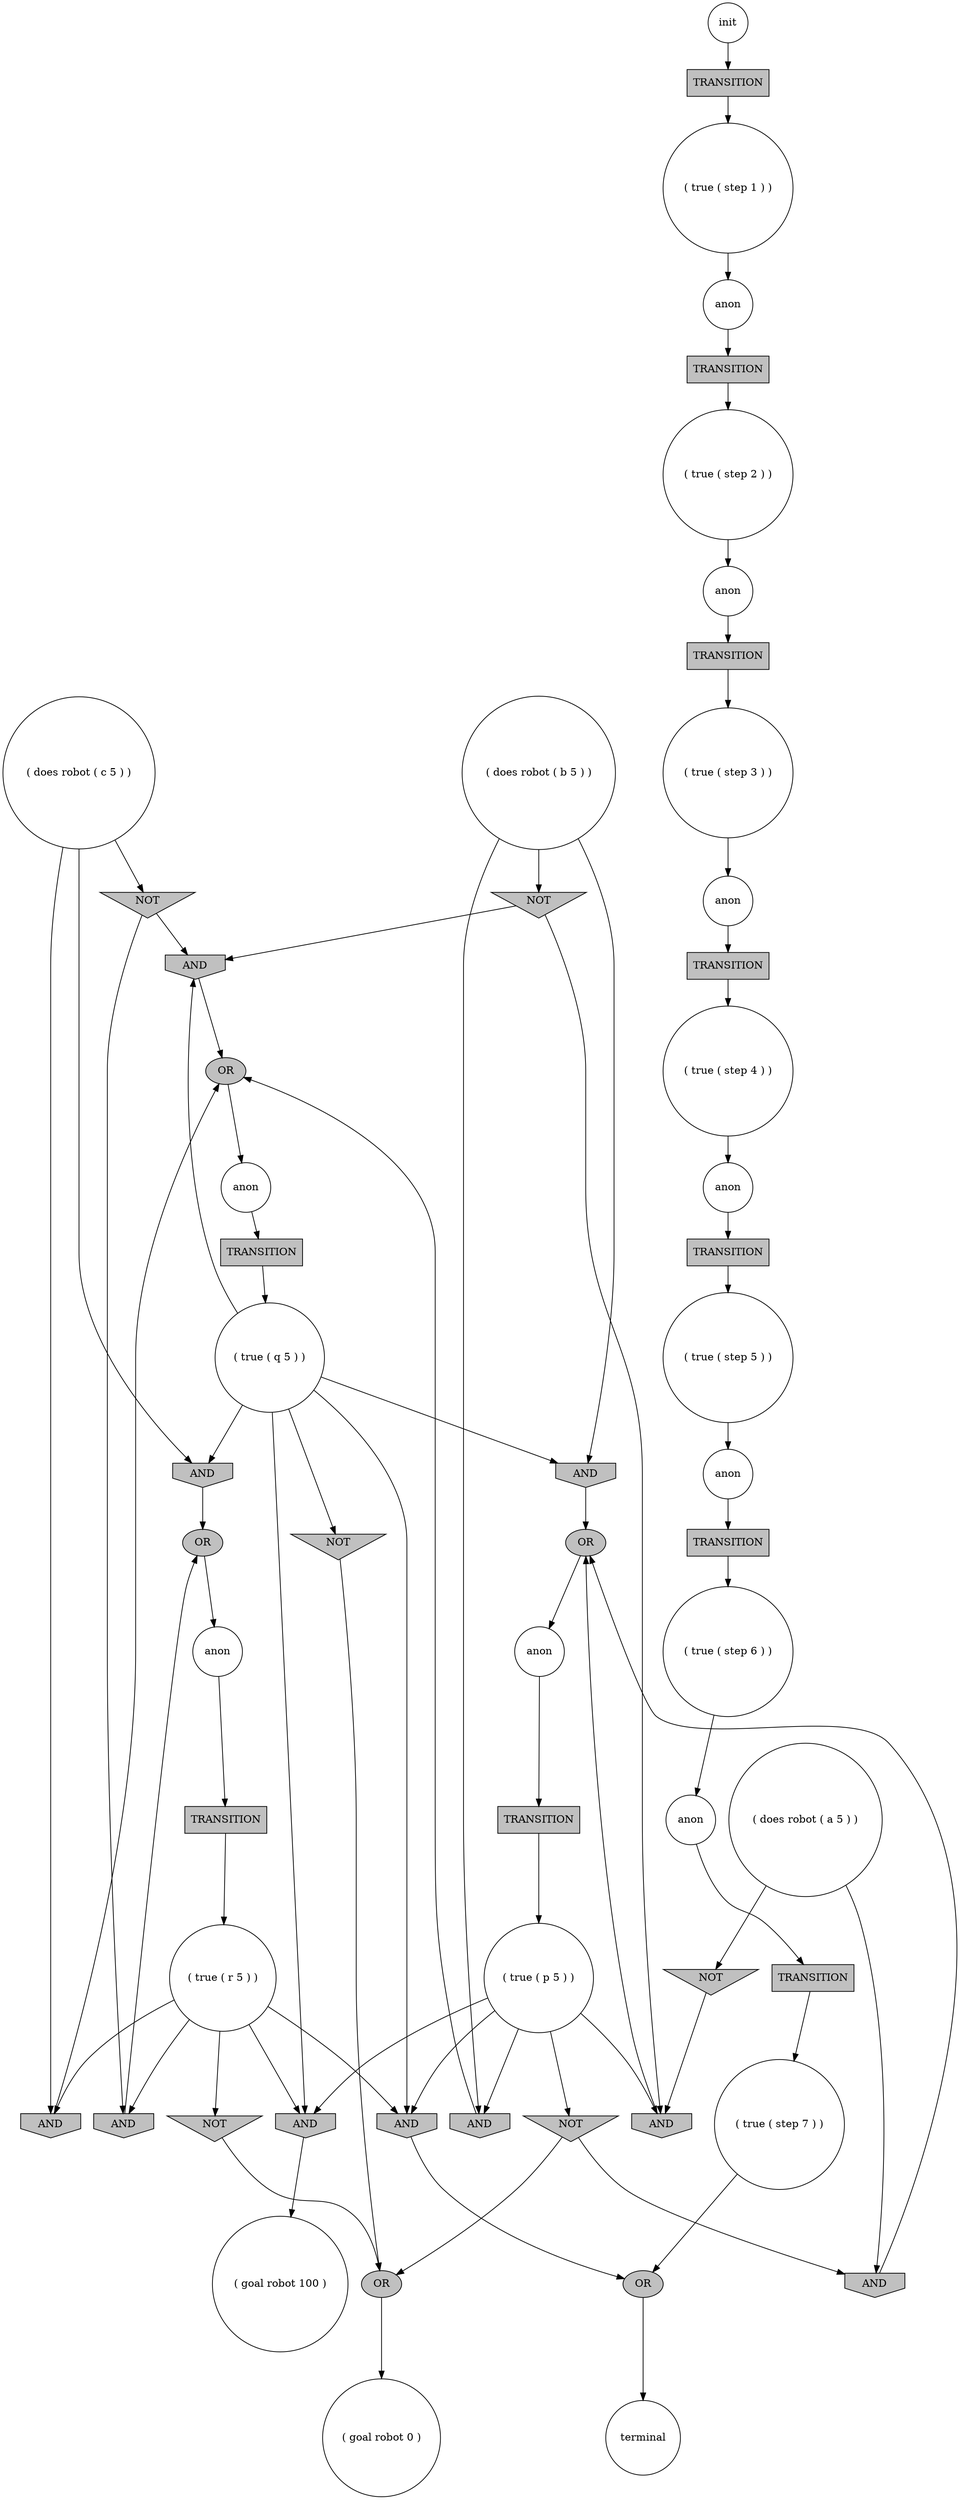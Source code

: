 digraph propNet
{
	"@113e1b3c"[shape=invtriangle, style= filled, fillcolor=grey, label="NOT"]; "@113e1b3c"->"@642d5125"; "@113e1b3c"->"@5ca5891"; 
	"@2743e70"[shape=invtriangle, style= filled, fillcolor=grey, label="NOT"]; "@2743e70"->"@642d5125"; "@2743e70"->"@6f9f9212"; 
	"@3b96d19c"[shape=circle, style= filled, fillcolor=white, label="( true ( step 1 ) )"]; "@3b96d19c"->"@633c3b94"; 
	"@3233b36"[shape=box, style= filled, fillcolor=grey, label="TRANSITION"]; "@3233b36"->"@3da6c0cc"; 
	"@29079f11"[shape=circle, style= filled, fillcolor=white, label="( true ( step 5 ) )"]; "@29079f11"->"@58ff6ccc"; 
	"@58ff6ccc"[shape=circle, style= filled, fillcolor=white, label="anon"]; "@58ff6ccc"->"@64f2acc"; 
	"@29deaf9f"[shape=circle, style= filled, fillcolor=white, label="anon"]; "@29deaf9f"->"@6e1d2046"; 
	"@56750e38"[shape=circle, style= filled, fillcolor=white, label="( goal robot 100 )"]; 
	"@59340f67"[shape=circle, style= filled, fillcolor=white, label="anon"]; "@59340f67"->"@68240e90"; 
	"@6e1d2046"[shape=box, style= filled, fillcolor=grey, label="TRANSITION"]; "@6e1d2046"->"@263894cb"; 
	"@7bc6e7b0"[shape=ellipse, style= filled, fillcolor=grey, label="OR"]; "@7bc6e7b0"->"@6e6b21a"; 
	"@4e66a218"[shape=ellipse, style= filled, fillcolor=grey, label="OR"]; "@4e66a218"->"@54488ea8"; 
	"@64f2acc"[shape=box, style= filled, fillcolor=grey, label="TRANSITION"]; "@64f2acc"->"@57bb72bf"; 
	"@2e974812"[shape=circle, style= filled, fillcolor=white, label="anon"]; "@2e974812"->"@3233b36"; 
	"@3cf01077"[shape=box, style= filled, fillcolor=grey, label="TRANSITION"]; "@3cf01077"->"@124d3750"; 
	"@c95ce09"[shape=invhouse, style= filled, fillcolor=grey, label="AND"]; "@c95ce09"->"@173d1f81"; 
	"@768d6c2d"[shape=circle, style= filled, fillcolor=white, label="( true ( r 5 ) )"]; "@768d6c2d"->"@103b042"; "@768d6c2d"->"@4027bf45"; "@768d6c2d"->"@7eb7ab20"; "@768d6c2d"->"@5ca5891"; "@768d6c2d"->"@5d92da7c"; 
	"@633c3b94"[shape=circle, style= filled, fillcolor=white, label="anon"]; "@633c3b94"->"@3cf01077"; 
	"@4c670ed6"[shape=circle, style= filled, fillcolor=white, label="anon"]; "@4c670ed6"->"@52e2dc2e"; 
	"@68240e90"[shape=box, style= filled, fillcolor=grey, label="TRANSITION"]; "@68240e90"->"@220931c1"; 
	"@67b8cce"[shape=circle, style= filled, fillcolor=white, label="anon"]; "@67b8cce"->"@7d2f54d0"; 
	"@a21a17"[shape=box, style= filled, fillcolor=grey, label="TRANSITION"]; "@a21a17"->"@3b96d19c"; 
	"@3cedd655"[shape=circle, style= filled, fillcolor=white, label="init"]; "@3cedd655"->"@a21a17"; 
	"@d376f8d"[shape=circle, style= filled, fillcolor=white, label="( does robot ( c 5 ) )"]; "@d376f8d"->"@113e1b3c"; "@d376f8d"->"@c95ce09"; "@d376f8d"->"@5d92da7c"; 
	"@173d1f81"[shape=ellipse, style= filled, fillcolor=grey, label="OR"]; "@173d1f81"->"@4c670ed6"; 
	"@2b61c3de"[shape=circle, style= filled, fillcolor=white, label="anon"]; "@2b61c3de"->"@135f5829"; 
	"@57978757"[shape=circle, style= filled, fillcolor=white, label="anon"]; "@57978757"->"@1662c963"; 
	"@52e2dc2e"[shape=box, style= filled, fillcolor=grey, label="TRANSITION"]; "@52e2dc2e"->"@768d6c2d"; 
	"@54488ea8"[shape=circle, style= filled, fillcolor=white, label="terminal"]; 
	"@263894cb"[shape=circle, style= filled, fillcolor=white, label="( true ( p 5 ) )"]; "@263894cb"->"@103b042"; "@263894cb"->"@785abbbe"; "@263894cb"->"@7eb7ab20"; "@263894cb"->"@7e0a4b71"; "@263894cb"->"@6f9f9212"; 
	"@6e6b21a"[shape=circle, style= filled, fillcolor=white, label="( goal robot 0 )"]; 
	"@1662c963"[shape=box, style= filled, fillcolor=grey, label="TRANSITION"]; "@1662c963"->"@1a866b4f"; 
	"@25a756a4"[shape=circle, style= filled, fillcolor=white, label="( does robot ( b 5 ) )"]; "@25a756a4"->"@785abbbe"; "@25a756a4"->"@2743e70"; "@25a756a4"->"@2f58bee4"; 
	"@57bb72bf"[shape=circle, style= filled, fillcolor=white, label="( true ( step 6 ) )"]; "@57bb72bf"->"@59340f67"; 
	"@642d5125"[shape=invhouse, style= filled, fillcolor=grey, label="AND"]; "@642d5125"->"@55500ae0"; 
	"@6251b35d"[shape=invhouse, style= filled, fillcolor=grey, label="AND"]; "@6251b35d"->"@95b7af2"; 
	"@3c3a1d28"[shape=circle, style= filled, fillcolor=white, label="( true ( q 5 ) )"]; "@3c3a1d28"->"@103b042"; "@3c3a1d28"->"@7eb7ab20"; "@3c3a1d28"->"@642d5125"; "@3c3a1d28"->"@197dbc97"; "@3c3a1d28"->"@c95ce09"; "@3c3a1d28"->"@2f58bee4"; 
	"@124d3750"[shape=circle, style= filled, fillcolor=white, label="( true ( step 2 ) )"]; "@124d3750"->"@57978757"; 
	"@103b042"[shape=invhouse, style= filled, fillcolor=grey, label="AND"]; "@103b042"->"@56750e38"; 
	"@25d87e9d"[shape=invtriangle, style= filled, fillcolor=grey, label="NOT"]; "@25d87e9d"->"@6f9f9212"; 
	"@5ca5891"[shape=invhouse, style= filled, fillcolor=grey, label="AND"]; "@5ca5891"->"@173d1f81"; 
	"@7d335052"[shape=circle, style= filled, fillcolor=white, label="( does robot ( a 5 ) )"]; "@7d335052"->"@25d87e9d"; "@7d335052"->"@6251b35d"; 
	"@4027bf45"[shape=invtriangle, style= filled, fillcolor=grey, label="NOT"]; "@4027bf45"->"@7bc6e7b0"; 
	"@3da6c0cc"[shape=circle, style= filled, fillcolor=white, label="( true ( step 4 ) )"]; "@3da6c0cc"->"@67b8cce"; 
	"@135f5829"[shape=box, style= filled, fillcolor=grey, label="TRANSITION"]; "@135f5829"->"@3c3a1d28"; 
	"@7e0a4b71"[shape=invtriangle, style= filled, fillcolor=grey, label="NOT"]; "@7e0a4b71"->"@7bc6e7b0"; "@7e0a4b71"->"@6251b35d"; 
	"@6f9f9212"[shape=invhouse, style= filled, fillcolor=grey, label="AND"]; "@6f9f9212"->"@95b7af2"; 
	"@7eb7ab20"[shape=invhouse, style= filled, fillcolor=grey, label="AND"]; "@7eb7ab20"->"@4e66a218"; 
	"@95b7af2"[shape=ellipse, style= filled, fillcolor=grey, label="OR"]; "@95b7af2"->"@29deaf9f"; 
	"@55500ae0"[shape=ellipse, style= filled, fillcolor=grey, label="OR"]; "@55500ae0"->"@2b61c3de"; 
	"@2f58bee4"[shape=invhouse, style= filled, fillcolor=grey, label="AND"]; "@2f58bee4"->"@95b7af2"; 
	"@220931c1"[shape=circle, style= filled, fillcolor=white, label="( true ( step 7 ) )"]; "@220931c1"->"@4e66a218"; 
	"@1a866b4f"[shape=circle, style= filled, fillcolor=white, label="( true ( step 3 ) )"]; "@1a866b4f"->"@2e974812"; 
	"@785abbbe"[shape=invhouse, style= filled, fillcolor=grey, label="AND"]; "@785abbbe"->"@55500ae0"; 
	"@197dbc97"[shape=invtriangle, style= filled, fillcolor=grey, label="NOT"]; "@197dbc97"->"@7bc6e7b0"; 
	"@5d92da7c"[shape=invhouse, style= filled, fillcolor=grey, label="AND"]; "@5d92da7c"->"@55500ae0"; 
	"@7d2f54d0"[shape=box, style= filled, fillcolor=grey, label="TRANSITION"]; "@7d2f54d0"->"@29079f11"; 
}